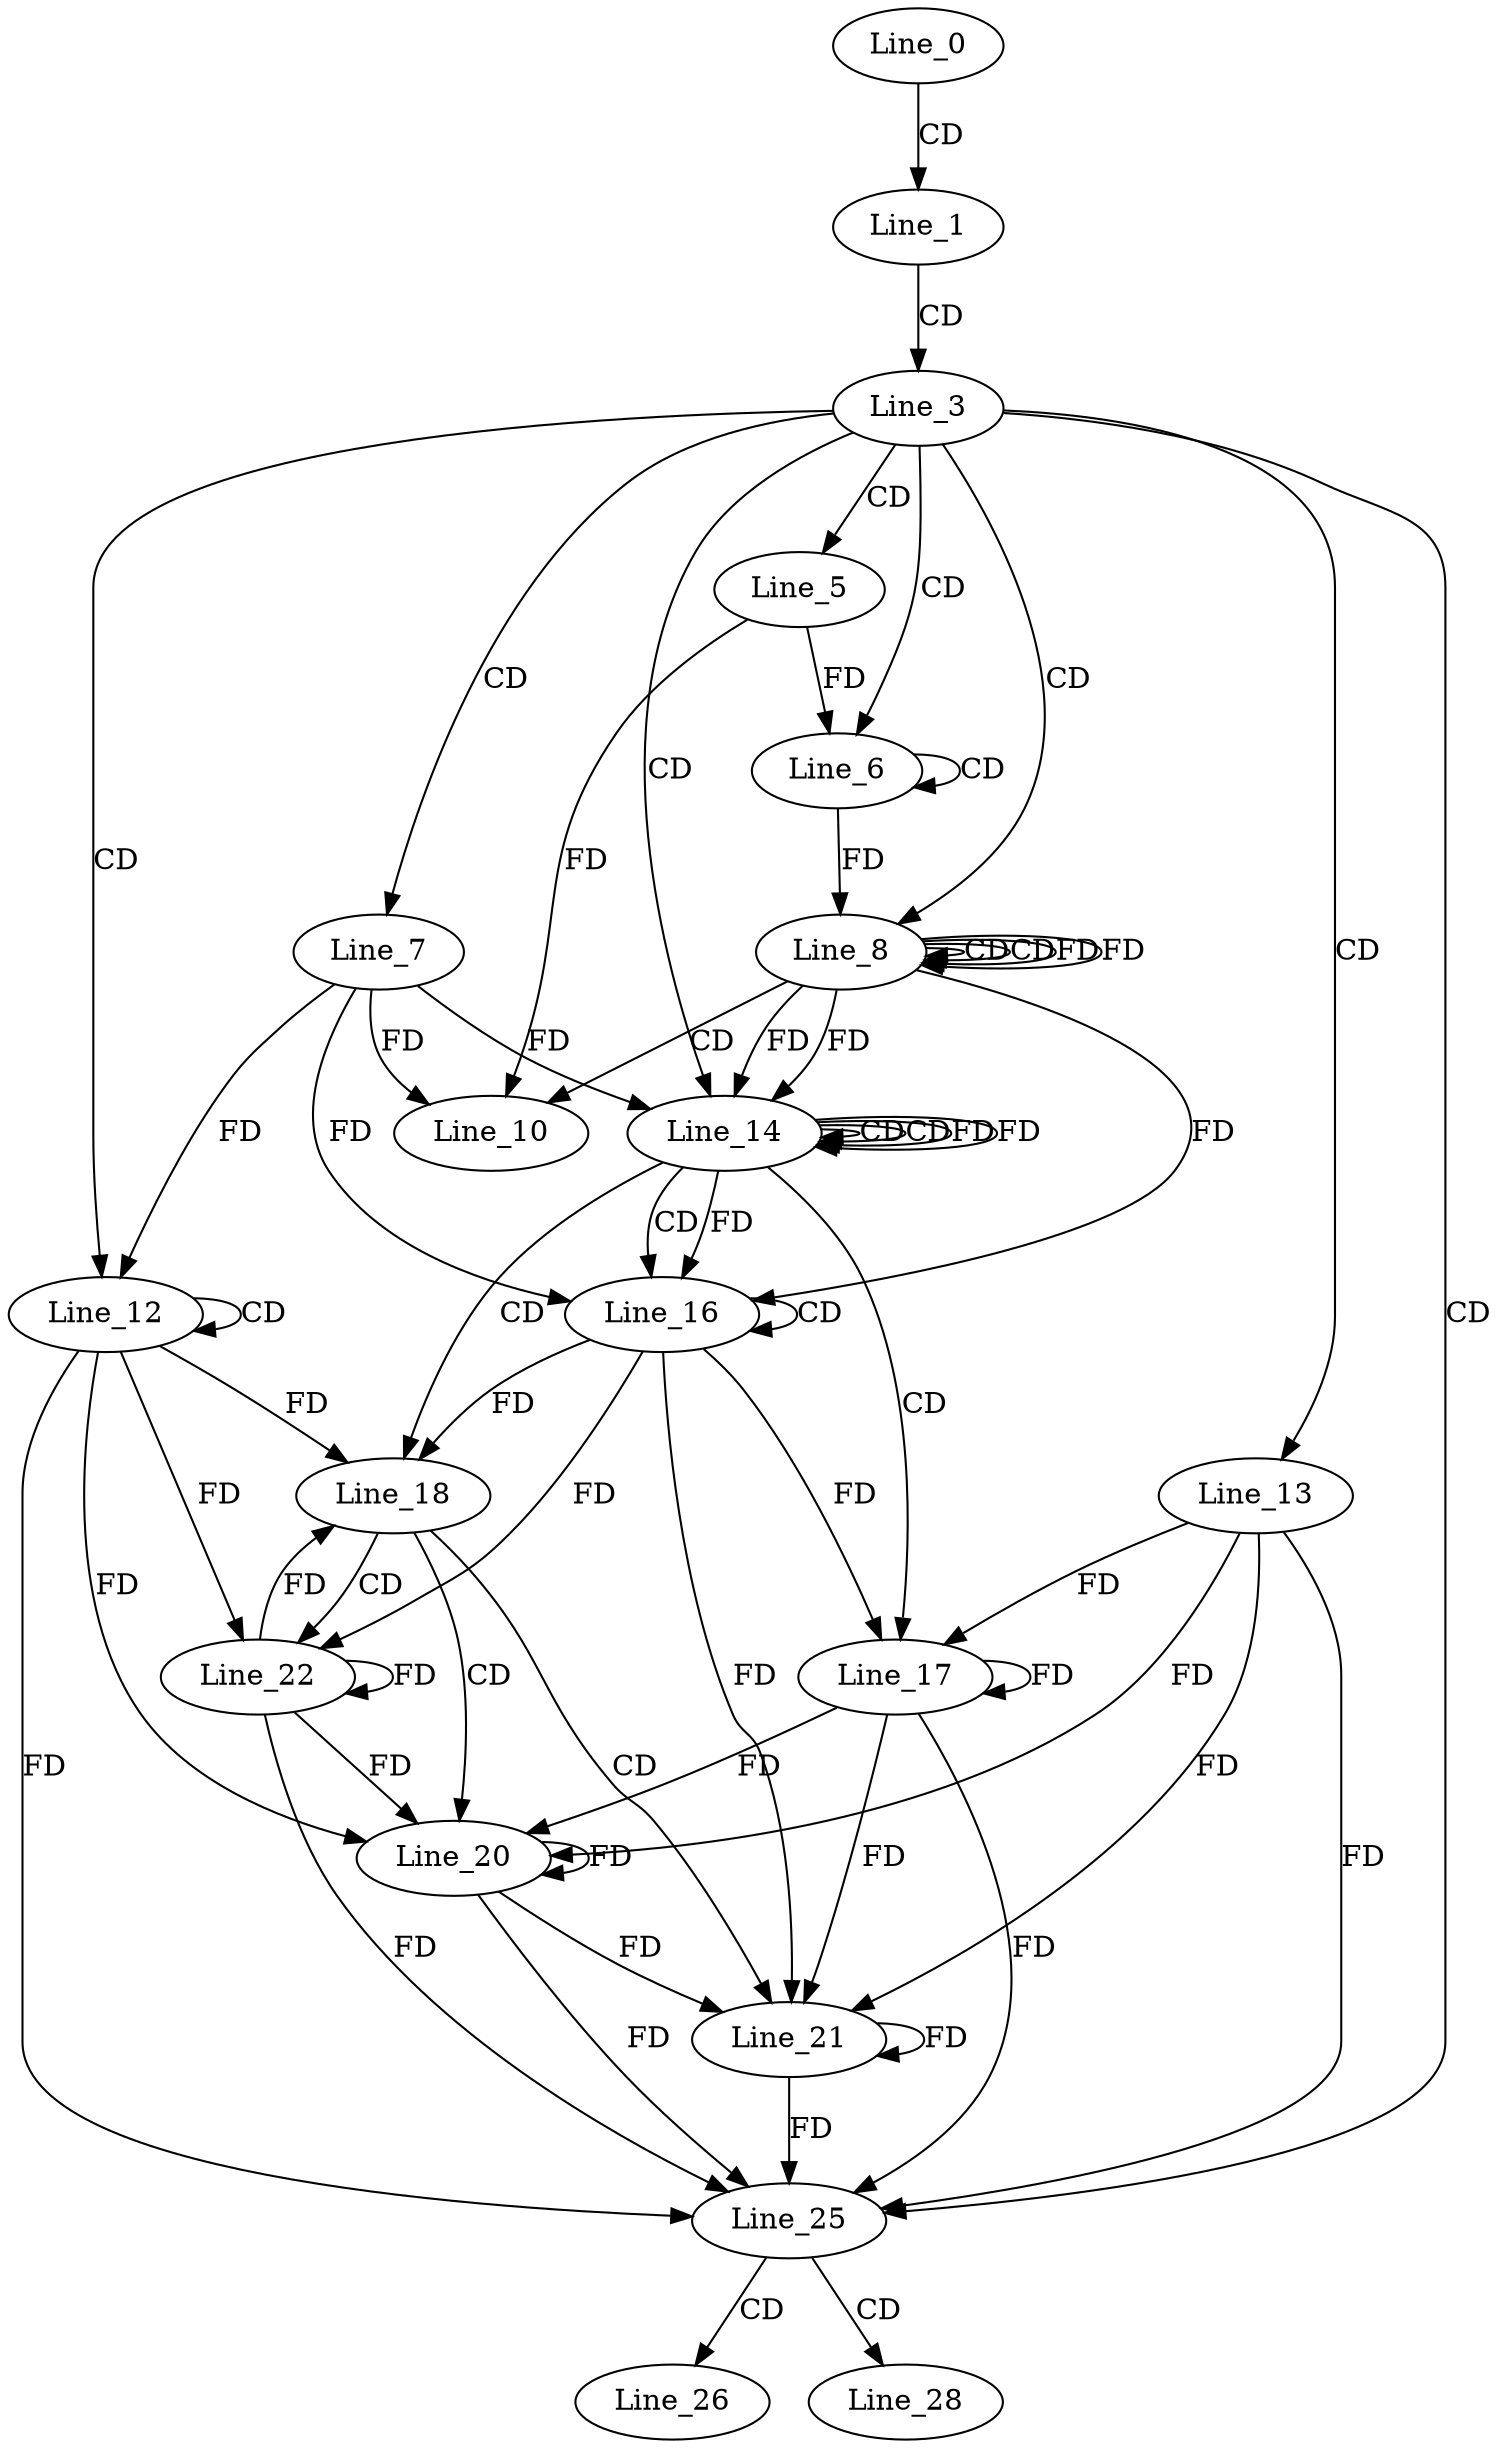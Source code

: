 digraph G {
  Line_0;
  Line_1;
  Line_3;
  Line_5;
  Line_6;
  Line_6;
  Line_7;
  Line_8;
  Line_8;
  Line_8;
  Line_10;
  Line_10;
  Line_12;
  Line_12;
  Line_13;
  Line_14;
  Line_14;
  Line_14;
  Line_14;
  Line_16;
  Line_16;
  Line_17;
  Line_18;
  Line_20;
  Line_21;
  Line_22;
  Line_25;
  Line_26;
  Line_28;
  Line_0 -> Line_1 [ label="CD" ];
  Line_1 -> Line_3 [ label="CD" ];
  Line_3 -> Line_5 [ label="CD" ];
  Line_3 -> Line_6 [ label="CD" ];
  Line_6 -> Line_6 [ label="CD" ];
  Line_5 -> Line_6 [ label="FD" ];
  Line_3 -> Line_7 [ label="CD" ];
  Line_3 -> Line_8 [ label="CD" ];
  Line_8 -> Line_8 [ label="CD" ];
  Line_6 -> Line_8 [ label="FD" ];
  Line_8 -> Line_8 [ label="CD" ];
  Line_8 -> Line_8 [ label="FD" ];
  Line_8 -> Line_10 [ label="CD" ];
  Line_7 -> Line_10 [ label="FD" ];
  Line_5 -> Line_10 [ label="FD" ];
  Line_3 -> Line_12 [ label="CD" ];
  Line_12 -> Line_12 [ label="CD" ];
  Line_7 -> Line_12 [ label="FD" ];
  Line_3 -> Line_13 [ label="CD" ];
  Line_3 -> Line_14 [ label="CD" ];
  Line_14 -> Line_14 [ label="CD" ];
  Line_8 -> Line_14 [ label="FD" ];
  Line_7 -> Line_14 [ label="FD" ];
  Line_14 -> Line_14 [ label="CD" ];
  Line_14 -> Line_14 [ label="FD" ];
  Line_8 -> Line_14 [ label="FD" ];
  Line_14 -> Line_16 [ label="CD" ];
  Line_16 -> Line_16 [ label="CD" ];
  Line_7 -> Line_16 [ label="FD" ];
  Line_14 -> Line_16 [ label="FD" ];
  Line_8 -> Line_16 [ label="FD" ];
  Line_14 -> Line_17 [ label="CD" ];
  Line_17 -> Line_17 [ label="FD" ];
  Line_13 -> Line_17 [ label="FD" ];
  Line_16 -> Line_17 [ label="FD" ];
  Line_14 -> Line_18 [ label="CD" ];
  Line_16 -> Line_18 [ label="FD" ];
  Line_12 -> Line_18 [ label="FD" ];
  Line_18 -> Line_20 [ label="CD" ];
  Line_17 -> Line_20 [ label="FD" ];
  Line_20 -> Line_20 [ label="FD" ];
  Line_13 -> Line_20 [ label="FD" ];
  Line_12 -> Line_20 [ label="FD" ];
  Line_18 -> Line_21 [ label="CD" ];
  Line_17 -> Line_21 [ label="FD" ];
  Line_20 -> Line_21 [ label="FD" ];
  Line_21 -> Line_21 [ label="FD" ];
  Line_13 -> Line_21 [ label="FD" ];
  Line_16 -> Line_21 [ label="FD" ];
  Line_18 -> Line_22 [ label="CD" ];
  Line_22 -> Line_22 [ label="FD" ];
  Line_12 -> Line_22 [ label="FD" ];
  Line_16 -> Line_22 [ label="FD" ];
  Line_3 -> Line_25 [ label="CD" ];
  Line_22 -> Line_25 [ label="FD" ];
  Line_12 -> Line_25 [ label="FD" ];
  Line_17 -> Line_25 [ label="FD" ];
  Line_20 -> Line_25 [ label="FD" ];
  Line_21 -> Line_25 [ label="FD" ];
  Line_13 -> Line_25 [ label="FD" ];
  Line_25 -> Line_26 [ label="CD" ];
  Line_25 -> Line_28 [ label="CD" ];
  Line_8 -> Line_8 [ label="FD" ];
  Line_14 -> Line_14 [ label="FD" ];
  Line_22 -> Line_18 [ label="FD" ];
  Line_22 -> Line_20 [ label="FD" ];
}
